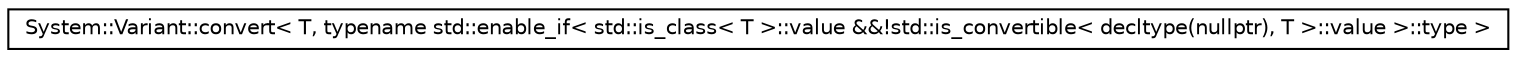 digraph G
{
  edge [fontname="Helvetica",fontsize="10",labelfontname="Helvetica",labelfontsize="10"];
  node [fontname="Helvetica",fontsize="10",shape=record];
  rankdir="LR";
  Node1 [label="System::Variant::convert\< T, typename std::enable_if\< std::is_class\< T \>::value &&!std::is_convertible\< decltype(nullptr), T \>::value \>::type \>",height=0.2,width=0.4,color="black", fillcolor="white", style="filled",URL="$class_system_1_1_variant_1_1convert_3_01_t_00_01typename_01std_1_1enable__if_3_01std_1_1is__clas4fdd85a65e466dcbc274ec477a8b11a0.html"];
}
